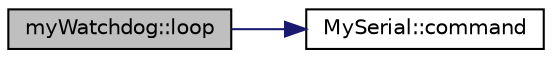 digraph "myWatchdog::loop"
{
  edge [fontname="Helvetica",fontsize="10",labelfontname="Helvetica",labelfontsize="10"];
  node [fontname="Helvetica",fontsize="10",shape=record];
  rankdir="LR";
  Node0 [label="myWatchdog::loop",height=0.2,width=0.4,color="black", fillcolor="grey75", style="filled", fontcolor="black"];
  Node0 -> Node1 [color="midnightblue",fontsize="10",style="solid",fontname="Helvetica"];
  Node1 [label="MySerial::command",height=0.2,width=0.4,color="black", fillcolor="white", style="filled",URL="$class_my_serial.html#aa4c95fa02dae20ce24a1415b63233846"];
}
